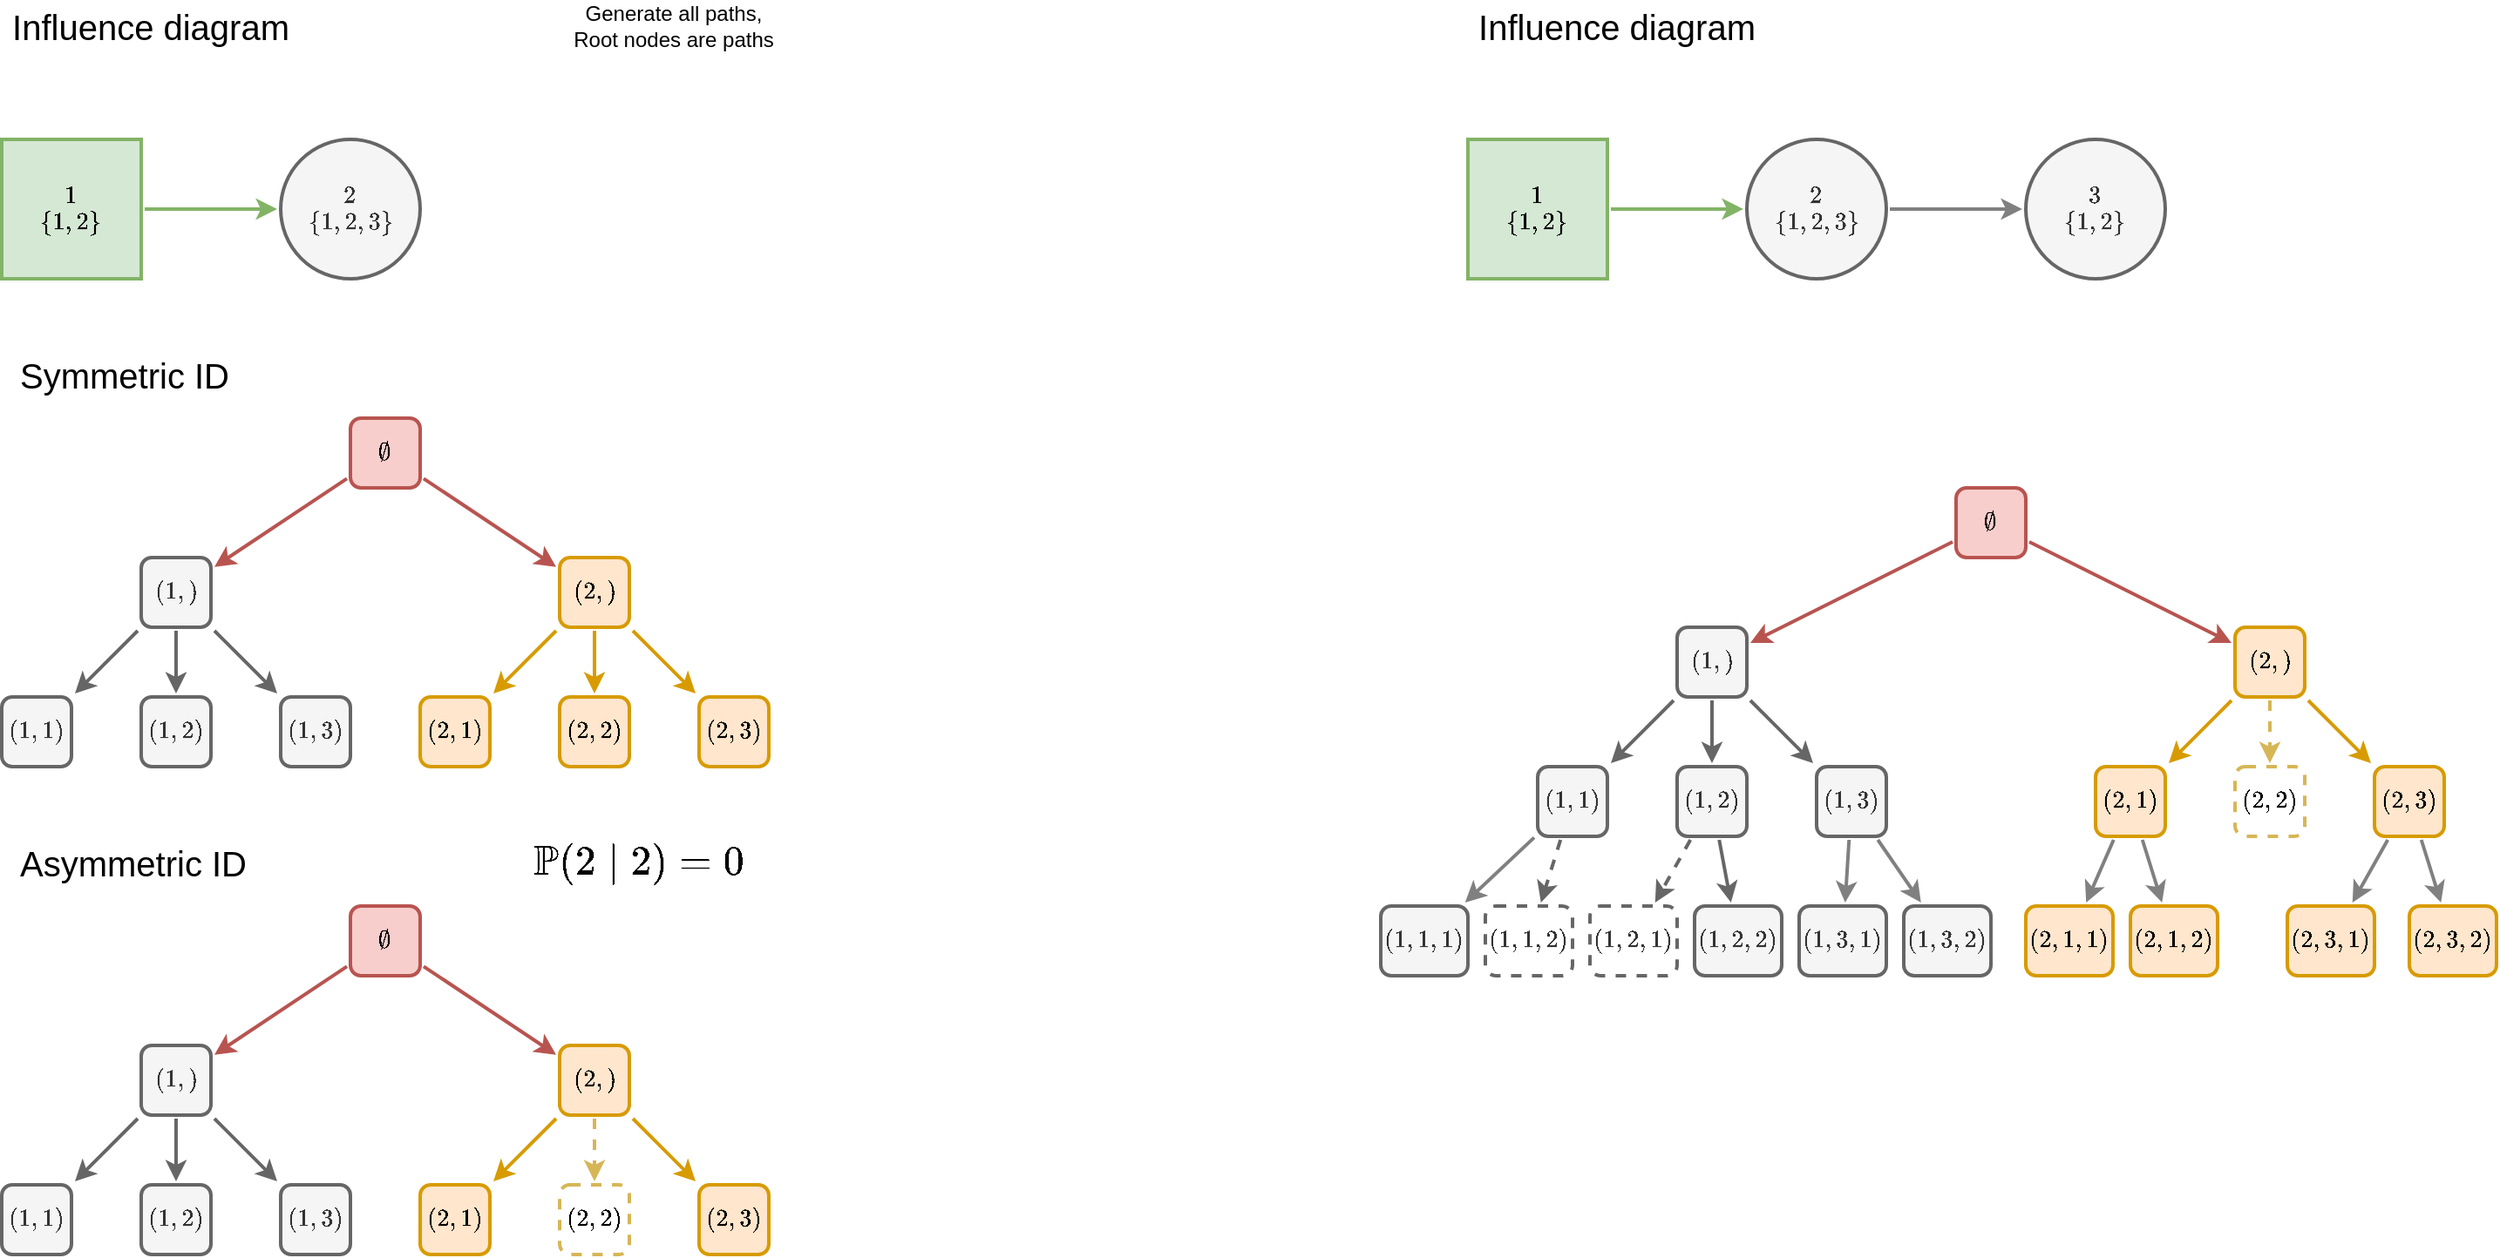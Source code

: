 <mxfile version="13.3.9" type="device"><diagram id="sYtHqFtwQzNjsJ9vit6u" name="Page-1"><mxGraphModel dx="1102" dy="852" grid="1" gridSize="10" guides="1" tooltips="1" connect="1" arrows="1" fold="1" page="1" pageScale="1" pageWidth="850" pageHeight="1100" math="1" shadow="0"><root><mxCell id="0"/><mxCell id="1" parent="0"/><mxCell id="GKFAHi6qRyNDIT-l3bhs-3" style="edgeStyle=none;rounded=0;orthogonalLoop=1;jettySize=auto;html=1;fillColor=#f8cecc;strokeColor=#b85450;strokeWidth=2;" parent="1" source="GKFAHi6qRyNDIT-l3bhs-1" target="GKFAHi6qRyNDIT-l3bhs-2" edge="1"><mxGeometry relative="1" as="geometry"/></mxCell><mxCell id="GKFAHi6qRyNDIT-l3bhs-5" style="edgeStyle=none;rounded=0;orthogonalLoop=1;jettySize=auto;html=1;fillColor=#f8cecc;strokeColor=#b85450;strokeWidth=2;" parent="1" source="GKFAHi6qRyNDIT-l3bhs-1" target="GKFAHi6qRyNDIT-l3bhs-4" edge="1"><mxGeometry relative="1" as="geometry"/></mxCell><mxCell id="GKFAHi6qRyNDIT-l3bhs-1" value="`\emptyset`" style="rounded=1;whiteSpace=wrap;html=1;perimeterSpacing=2;fillColor=#f8cecc;strokeColor=#b85450;strokeWidth=2;" parent="1" vertex="1"><mxGeometry x="320" y="320" width="40" height="40" as="geometry"/></mxCell><mxCell id="GKFAHi6qRyNDIT-l3bhs-7" style="edgeStyle=none;rounded=0;orthogonalLoop=1;jettySize=auto;html=1;fillColor=#f5f5f5;strokeColor=#666666;strokeWidth=2;" parent="1" source="GKFAHi6qRyNDIT-l3bhs-2" target="GKFAHi6qRyNDIT-l3bhs-6" edge="1"><mxGeometry relative="1" as="geometry"/></mxCell><mxCell id="GKFAHi6qRyNDIT-l3bhs-9" style="edgeStyle=none;rounded=0;orthogonalLoop=1;jettySize=auto;html=1;fillColor=#f5f5f5;strokeColor=#666666;strokeWidth=2;" parent="1" source="GKFAHi6qRyNDIT-l3bhs-2" target="GKFAHi6qRyNDIT-l3bhs-8" edge="1"><mxGeometry relative="1" as="geometry"/></mxCell><mxCell id="GKFAHi6qRyNDIT-l3bhs-17" style="edgeStyle=none;rounded=0;orthogonalLoop=1;jettySize=auto;html=1;fillColor=#f5f5f5;strokeColor=#666666;strokeWidth=2;" parent="1" source="GKFAHi6qRyNDIT-l3bhs-2" target="GKFAHi6qRyNDIT-l3bhs-16" edge="1"><mxGeometry relative="1" as="geometry"/></mxCell><mxCell id="GKFAHi6qRyNDIT-l3bhs-2" value="`(1,)`" style="rounded=1;whiteSpace=wrap;html=1;fillColor=#f5f5f5;strokeColor=#666666;perimeterSpacing=2;fontColor=#333333;strokeWidth=2;" parent="1" vertex="1"><mxGeometry x="200" y="400" width="40" height="40" as="geometry"/></mxCell><mxCell id="GKFAHi6qRyNDIT-l3bhs-11" style="edgeStyle=none;rounded=0;orthogonalLoop=1;jettySize=auto;html=1;fillColor=#ffe6cc;strokeColor=#d79b00;strokeWidth=2;" parent="1" source="GKFAHi6qRyNDIT-l3bhs-4" target="GKFAHi6qRyNDIT-l3bhs-10" edge="1"><mxGeometry relative="1" as="geometry"/></mxCell><mxCell id="GKFAHi6qRyNDIT-l3bhs-13" style="edgeStyle=none;rounded=0;orthogonalLoop=1;jettySize=auto;html=1;fillColor=#ffe6cc;strokeColor=#d79b00;strokeWidth=2;" parent="1" source="GKFAHi6qRyNDIT-l3bhs-4" target="GKFAHi6qRyNDIT-l3bhs-12" edge="1"><mxGeometry relative="1" as="geometry"/></mxCell><mxCell id="GKFAHi6qRyNDIT-l3bhs-19" style="edgeStyle=none;rounded=0;orthogonalLoop=1;jettySize=auto;html=1;fillColor=#ffe6cc;strokeColor=#d79b00;strokeWidth=2;" parent="1" source="GKFAHi6qRyNDIT-l3bhs-4" target="GKFAHi6qRyNDIT-l3bhs-18" edge="1"><mxGeometry relative="1" as="geometry"/></mxCell><mxCell id="GKFAHi6qRyNDIT-l3bhs-4" value="`(2,)`" style="rounded=1;whiteSpace=wrap;html=1;fillColor=#ffe6cc;strokeColor=#d79b00;perimeterSpacing=2;strokeWidth=2;" parent="1" vertex="1"><mxGeometry x="440" y="400" width="40" height="40" as="geometry"/></mxCell><mxCell id="GKFAHi6qRyNDIT-l3bhs-6" value="`(1,1)`" style="rounded=1;whiteSpace=wrap;html=1;fillColor=#f5f5f5;strokeColor=#666666;perimeterSpacing=2;fontColor=#333333;strokeWidth=2;" parent="1" vertex="1"><mxGeometry x="120" y="480" width="40" height="40" as="geometry"/></mxCell><mxCell id="GKFAHi6qRyNDIT-l3bhs-8" value="`(1,2)`" style="rounded=1;whiteSpace=wrap;html=1;fillColor=#f5f5f5;strokeColor=#666666;perimeterSpacing=2;fontColor=#333333;strokeWidth=2;" parent="1" vertex="1"><mxGeometry x="200" y="480" width="40" height="40" as="geometry"/></mxCell><mxCell id="GKFAHi6qRyNDIT-l3bhs-10" value="`(2,1)`" style="rounded=1;whiteSpace=wrap;html=1;fillColor=#ffe6cc;strokeColor=#d79b00;perimeterSpacing=2;strokeWidth=2;" parent="1" vertex="1"><mxGeometry x="360" y="480" width="40" height="40" as="geometry"/></mxCell><mxCell id="GKFAHi6qRyNDIT-l3bhs-12" value="`(2,2)`" style="rounded=1;whiteSpace=wrap;html=1;fillColor=#ffe6cc;strokeColor=#d79b00;perimeterSpacing=2;strokeWidth=2;" parent="1" vertex="1"><mxGeometry x="440" y="480" width="40" height="40" as="geometry"/></mxCell><mxCell id="GKFAHi6qRyNDIT-l3bhs-16" value="`(1,3)`" style="rounded=1;whiteSpace=wrap;html=1;fillColor=#f5f5f5;strokeColor=#666666;perimeterSpacing=2;fontColor=#333333;strokeWidth=2;" parent="1" vertex="1"><mxGeometry x="280" y="480" width="40" height="40" as="geometry"/></mxCell><mxCell id="GKFAHi6qRyNDIT-l3bhs-18" value="`(2,3)`" style="rounded=1;whiteSpace=wrap;html=1;fillColor=#ffe6cc;strokeColor=#d79b00;perimeterSpacing=2;strokeWidth=2;" parent="1" vertex="1"><mxGeometry x="520" y="480" width="40" height="40" as="geometry"/></mxCell><mxCell id="GKFAHi6qRyNDIT-l3bhs-20" value="Generate all paths, &lt;br&gt;Root nodes are paths" style="text;html=1;align=center;verticalAlign=middle;resizable=0;points=[];autosize=1;" parent="1" vertex="1"><mxGeometry x="440" y="80" width="130" height="30" as="geometry"/></mxCell><mxCell id="GKFAHi6qRyNDIT-l3bhs-21" style="edgeStyle=none;rounded=0;orthogonalLoop=1;jettySize=auto;html=1;fillColor=#f8cecc;strokeColor=#b85450;strokeWidth=2;" parent="1" source="GKFAHi6qRyNDIT-l3bhs-23" target="GKFAHi6qRyNDIT-l3bhs-27" edge="1"><mxGeometry relative="1" as="geometry"/></mxCell><mxCell id="GKFAHi6qRyNDIT-l3bhs-22" style="edgeStyle=none;rounded=0;orthogonalLoop=1;jettySize=auto;html=1;fillColor=#f8cecc;strokeColor=#b85450;strokeWidth=2;" parent="1" source="GKFAHi6qRyNDIT-l3bhs-23" target="GKFAHi6qRyNDIT-l3bhs-31" edge="1"><mxGeometry relative="1" as="geometry"/></mxCell><mxCell id="GKFAHi6qRyNDIT-l3bhs-23" value="`\emptyset`" style="rounded=1;whiteSpace=wrap;html=1;perimeterSpacing=2;fillColor=#f8cecc;strokeColor=#b85450;strokeWidth=2;" parent="1" vertex="1"><mxGeometry x="320" y="600" width="40" height="40" as="geometry"/></mxCell><mxCell id="GKFAHi6qRyNDIT-l3bhs-24" style="edgeStyle=none;rounded=0;orthogonalLoop=1;jettySize=auto;html=1;fillColor=#f5f5f5;strokeColor=#666666;strokeWidth=2;" parent="1" source="GKFAHi6qRyNDIT-l3bhs-27" target="GKFAHi6qRyNDIT-l3bhs-32" edge="1"><mxGeometry relative="1" as="geometry"/></mxCell><mxCell id="GKFAHi6qRyNDIT-l3bhs-25" style="edgeStyle=none;rounded=0;orthogonalLoop=1;jettySize=auto;html=1;fillColor=#f5f5f5;strokeColor=#666666;strokeWidth=2;" parent="1" source="GKFAHi6qRyNDIT-l3bhs-27" target="GKFAHi6qRyNDIT-l3bhs-33" edge="1"><mxGeometry relative="1" as="geometry"/></mxCell><mxCell id="GKFAHi6qRyNDIT-l3bhs-26" style="edgeStyle=none;rounded=0;orthogonalLoop=1;jettySize=auto;html=1;fillColor=#f5f5f5;strokeColor=#666666;strokeWidth=2;" parent="1" source="GKFAHi6qRyNDIT-l3bhs-27" target="GKFAHi6qRyNDIT-l3bhs-36" edge="1"><mxGeometry relative="1" as="geometry"/></mxCell><mxCell id="GKFAHi6qRyNDIT-l3bhs-27" value="`(1,)`" style="rounded=1;whiteSpace=wrap;html=1;fillColor=#f5f5f5;strokeColor=#666666;fontColor=#333333;perimeterSpacing=2;strokeWidth=2;" parent="1" vertex="1"><mxGeometry x="200" y="680" width="40" height="40" as="geometry"/></mxCell><mxCell id="GKFAHi6qRyNDIT-l3bhs-28" style="edgeStyle=none;rounded=0;orthogonalLoop=1;jettySize=auto;html=1;fillColor=#ffe6cc;strokeColor=#d79b00;strokeWidth=2;" parent="1" source="GKFAHi6qRyNDIT-l3bhs-31" target="GKFAHi6qRyNDIT-l3bhs-34" edge="1"><mxGeometry relative="1" as="geometry"/></mxCell><mxCell id="GKFAHi6qRyNDIT-l3bhs-29" style="edgeStyle=none;rounded=0;orthogonalLoop=1;jettySize=auto;html=1;dashed=1;strokeColor=#d6b656;strokeWidth=2;fillColor=#fff2cc;" parent="1" source="GKFAHi6qRyNDIT-l3bhs-31" target="GKFAHi6qRyNDIT-l3bhs-35" edge="1"><mxGeometry relative="1" as="geometry"/></mxCell><mxCell id="GKFAHi6qRyNDIT-l3bhs-30" style="edgeStyle=none;rounded=0;orthogonalLoop=1;jettySize=auto;html=1;fillColor=#ffe6cc;strokeColor=#d79b00;strokeWidth=2;" parent="1" source="GKFAHi6qRyNDIT-l3bhs-31" target="GKFAHi6qRyNDIT-l3bhs-37" edge="1"><mxGeometry relative="1" as="geometry"/></mxCell><mxCell id="GKFAHi6qRyNDIT-l3bhs-31" value="`(2,)`" style="rounded=1;whiteSpace=wrap;html=1;fillColor=#ffe6cc;strokeColor=#d79b00;perimeterSpacing=2;strokeWidth=2;" parent="1" vertex="1"><mxGeometry x="440" y="680" width="40" height="40" as="geometry"/></mxCell><mxCell id="GKFAHi6qRyNDIT-l3bhs-32" value="`(1,1)`" style="rounded=1;whiteSpace=wrap;html=1;fillColor=#f5f5f5;strokeColor=#666666;fontColor=#333333;perimeterSpacing=2;strokeWidth=2;" parent="1" vertex="1"><mxGeometry x="120" y="760" width="40" height="40" as="geometry"/></mxCell><mxCell id="GKFAHi6qRyNDIT-l3bhs-33" value="`(1,2)`" style="rounded=1;whiteSpace=wrap;html=1;fillColor=#f5f5f5;strokeColor=#666666;fontColor=#333333;perimeterSpacing=2;strokeWidth=2;" parent="1" vertex="1"><mxGeometry x="200" y="760" width="40" height="40" as="geometry"/></mxCell><mxCell id="GKFAHi6qRyNDIT-l3bhs-34" value="`(2,1)`" style="rounded=1;whiteSpace=wrap;html=1;fillColor=#ffe6cc;strokeColor=#d79b00;perimeterSpacing=2;strokeWidth=2;" parent="1" vertex="1"><mxGeometry x="360" y="760" width="40" height="40" as="geometry"/></mxCell><mxCell id="GKFAHi6qRyNDIT-l3bhs-35" value="`(2,2)`" style="rounded=1;whiteSpace=wrap;html=1;perimeterSpacing=2;dashed=1;strokeColor=#d6b656;strokeWidth=2;fillColor=none;" parent="1" vertex="1"><mxGeometry x="440" y="760" width="40" height="40" as="geometry"/></mxCell><mxCell id="GKFAHi6qRyNDIT-l3bhs-36" value="`(1,3)`" style="rounded=1;whiteSpace=wrap;html=1;fillColor=#f5f5f5;strokeColor=#666666;fontColor=#333333;perimeterSpacing=2;strokeWidth=2;" parent="1" vertex="1"><mxGeometry x="280" y="760" width="40" height="40" as="geometry"/></mxCell><mxCell id="GKFAHi6qRyNDIT-l3bhs-37" value="`(2,3)`" style="rounded=1;whiteSpace=wrap;html=1;fillColor=#ffe6cc;strokeColor=#d79b00;perimeterSpacing=2;strokeWidth=2;" parent="1" vertex="1"><mxGeometry x="520" y="760" width="40" height="40" as="geometry"/></mxCell><mxCell id="GKFAHi6qRyNDIT-l3bhs-38" value="Symmetric ID" style="text;html=1;align=center;verticalAlign=middle;resizable=0;points=[];autosize=1;fontSize=20;" parent="1" vertex="1"><mxGeometry x="120" y="280" width="140" height="30" as="geometry"/></mxCell><mxCell id="GKFAHi6qRyNDIT-l3bhs-39" value="Asymmetric ID" style="text;html=1;align=center;verticalAlign=middle;resizable=0;points=[];autosize=1;fontSize=20;" parent="1" vertex="1"><mxGeometry x="120" y="560" width="150" height="30" as="geometry"/></mxCell><mxCell id="GKFAHi6qRyNDIT-l3bhs-42" value="`2`&lt;br&gt;`\{1, 2, 3\}`" style="ellipse;whiteSpace=wrap;html=1;aspect=fixed;fillColor=#f5f5f5;strokeColor=#666666;fontColor=#333333;perimeterSpacing=2;strokeWidth=2;" parent="1" vertex="1"><mxGeometry x="280" y="160" width="80" height="80" as="geometry"/></mxCell><mxCell id="GKFAHi6qRyNDIT-l3bhs-45" style="edgeStyle=none;rounded=0;orthogonalLoop=1;jettySize=auto;html=1;fillColor=#d5e8d4;strokeColor=#82b366;strokeWidth=2;" parent="1" source="GKFAHi6qRyNDIT-l3bhs-43" target="GKFAHi6qRyNDIT-l3bhs-42" edge="1"><mxGeometry relative="1" as="geometry"/></mxCell><mxCell id="GKFAHi6qRyNDIT-l3bhs-43" value="`1`&lt;br&gt;`\{1, 2\}`" style="whiteSpace=wrap;html=1;aspect=fixed;fillColor=#d5e8d4;strokeColor=#82b366;perimeterSpacing=2;strokeWidth=2;" parent="1" vertex="1"><mxGeometry x="120" y="160" width="80" height="80" as="geometry"/></mxCell><mxCell id="GKFAHi6qRyNDIT-l3bhs-46" value="Influence diagram" style="text;html=1;align=center;verticalAlign=middle;resizable=0;points=[];autosize=1;fontSize=20;" parent="1" vertex="1"><mxGeometry x="120" y="80" width="170" height="30" as="geometry"/></mxCell><mxCell id="GKFAHi6qRyNDIT-l3bhs-47" value="`\mathbb{P}(2|2)=0`" style="text;html=1;align=center;verticalAlign=middle;resizable=0;points=[];autosize=1;fontSize=20;" parent="1" vertex="1"><mxGeometry x="390" y="560" width="190" height="30" as="geometry"/></mxCell><mxCell id="GKFAHi6qRyNDIT-l3bhs-49" style="edgeStyle=none;rounded=0;orthogonalLoop=1;jettySize=auto;html=1;fillColor=#f8cecc;strokeColor=#b85450;strokeWidth=2;" parent="1" source="GKFAHi6qRyNDIT-l3bhs-51" target="GKFAHi6qRyNDIT-l3bhs-55" edge="1"><mxGeometry relative="1" as="geometry"/></mxCell><mxCell id="GKFAHi6qRyNDIT-l3bhs-50" style="edgeStyle=none;rounded=0;orthogonalLoop=1;jettySize=auto;html=1;fillColor=#f8cecc;strokeColor=#b85450;strokeWidth=2;" parent="1" source="GKFAHi6qRyNDIT-l3bhs-51" target="GKFAHi6qRyNDIT-l3bhs-59" edge="1"><mxGeometry relative="1" as="geometry"/></mxCell><mxCell id="GKFAHi6qRyNDIT-l3bhs-51" value="`\emptyset`" style="rounded=1;whiteSpace=wrap;html=1;perimeterSpacing=2;fillColor=#f8cecc;strokeColor=#b85450;strokeWidth=2;" parent="1" vertex="1"><mxGeometry x="1241" y="360" width="40" height="40" as="geometry"/></mxCell><mxCell id="GKFAHi6qRyNDIT-l3bhs-52" style="edgeStyle=none;rounded=0;orthogonalLoop=1;jettySize=auto;html=1;fillColor=#f5f5f5;strokeColor=#666666;strokeWidth=2;" parent="1" source="GKFAHi6qRyNDIT-l3bhs-55" target="GKFAHi6qRyNDIT-l3bhs-60" edge="1"><mxGeometry relative="1" as="geometry"/></mxCell><mxCell id="GKFAHi6qRyNDIT-l3bhs-53" style="edgeStyle=none;rounded=0;orthogonalLoop=1;jettySize=auto;html=1;fillColor=#f5f5f5;strokeColor=#666666;strokeWidth=2;" parent="1" source="GKFAHi6qRyNDIT-l3bhs-55" target="GKFAHi6qRyNDIT-l3bhs-61" edge="1"><mxGeometry relative="1" as="geometry"/></mxCell><mxCell id="GKFAHi6qRyNDIT-l3bhs-54" style="edgeStyle=none;rounded=0;orthogonalLoop=1;jettySize=auto;html=1;fillColor=#f5f5f5;strokeColor=#666666;strokeWidth=2;" parent="1" source="GKFAHi6qRyNDIT-l3bhs-55" target="GKFAHi6qRyNDIT-l3bhs-64" edge="1"><mxGeometry relative="1" as="geometry"/></mxCell><mxCell id="GKFAHi6qRyNDIT-l3bhs-55" value="`(1,)`" style="rounded=1;whiteSpace=wrap;html=1;fillColor=#f5f5f5;strokeColor=#666666;fontColor=#333333;perimeterSpacing=2;strokeWidth=2;" parent="1" vertex="1"><mxGeometry x="1081" y="440" width="40" height="40" as="geometry"/></mxCell><mxCell id="GKFAHi6qRyNDIT-l3bhs-56" style="edgeStyle=none;rounded=0;orthogonalLoop=1;jettySize=auto;html=1;fillColor=#ffe6cc;strokeColor=#d79b00;strokeWidth=2;" parent="1" source="GKFAHi6qRyNDIT-l3bhs-59" target="GKFAHi6qRyNDIT-l3bhs-62" edge="1"><mxGeometry relative="1" as="geometry"/></mxCell><mxCell id="GKFAHi6qRyNDIT-l3bhs-57" style="edgeStyle=none;rounded=0;orthogonalLoop=1;jettySize=auto;html=1;dashed=1;strokeColor=#d6b656;strokeWidth=2;fillColor=#fff2cc;" parent="1" source="GKFAHi6qRyNDIT-l3bhs-59" target="GKFAHi6qRyNDIT-l3bhs-63" edge="1"><mxGeometry relative="1" as="geometry"/></mxCell><mxCell id="GKFAHi6qRyNDIT-l3bhs-58" style="edgeStyle=none;rounded=0;orthogonalLoop=1;jettySize=auto;html=1;fillColor=#ffe6cc;strokeColor=#d79b00;strokeWidth=2;" parent="1" source="GKFAHi6qRyNDIT-l3bhs-59" target="GKFAHi6qRyNDIT-l3bhs-65" edge="1"><mxGeometry relative="1" as="geometry"/></mxCell><mxCell id="GKFAHi6qRyNDIT-l3bhs-59" value="`(2,)`" style="rounded=1;whiteSpace=wrap;html=1;fillColor=#ffe6cc;strokeColor=#d79b00;perimeterSpacing=2;strokeWidth=2;" parent="1" vertex="1"><mxGeometry x="1401" y="440" width="40" height="40" as="geometry"/></mxCell><mxCell id="GKFAHi6qRyNDIT-l3bhs-67" style="edgeStyle=none;rounded=0;orthogonalLoop=1;jettySize=auto;html=1;strokeColor=#808080;strokeWidth=2;fontSize=20;" parent="1" source="GKFAHi6qRyNDIT-l3bhs-60" target="GKFAHi6qRyNDIT-l3bhs-66" edge="1"><mxGeometry relative="1" as="geometry"/></mxCell><mxCell id="GKFAHi6qRyNDIT-l3bhs-69" style="edgeStyle=none;rounded=0;orthogonalLoop=1;jettySize=auto;html=1;strokeWidth=2;fontSize=20;dashed=1;strokeColor=#666666;fillColor=#f5f5f5;" parent="1" source="GKFAHi6qRyNDIT-l3bhs-60" target="GKFAHi6qRyNDIT-l3bhs-68" edge="1"><mxGeometry relative="1" as="geometry"/></mxCell><mxCell id="GKFAHi6qRyNDIT-l3bhs-60" value="`(1,1)`" style="rounded=1;whiteSpace=wrap;html=1;fillColor=#f5f5f5;strokeColor=#666666;fontColor=#333333;perimeterSpacing=2;strokeWidth=2;" parent="1" vertex="1"><mxGeometry x="1001" y="520" width="40" height="40" as="geometry"/></mxCell><mxCell id="GKFAHi6qRyNDIT-l3bhs-71" style="edgeStyle=none;rounded=0;orthogonalLoop=1;jettySize=auto;html=1;strokeWidth=2;fontSize=20;dashed=1;strokeColor=#666666;fillColor=#f5f5f5;" parent="1" source="GKFAHi6qRyNDIT-l3bhs-61" target="GKFAHi6qRyNDIT-l3bhs-70" edge="1"><mxGeometry relative="1" as="geometry"/></mxCell><mxCell id="GKFAHi6qRyNDIT-l3bhs-73" style="edgeStyle=none;rounded=0;orthogonalLoop=1;jettySize=auto;html=1;strokeColor=#666666;strokeWidth=2;fontSize=20;fillColor=#f5f5f5;" parent="1" source="GKFAHi6qRyNDIT-l3bhs-61" target="GKFAHi6qRyNDIT-l3bhs-72" edge="1"><mxGeometry relative="1" as="geometry"/></mxCell><mxCell id="GKFAHi6qRyNDIT-l3bhs-61" value="`(1,2)`" style="rounded=1;whiteSpace=wrap;html=1;fillColor=#f5f5f5;strokeColor=#666666;fontColor=#333333;perimeterSpacing=2;strokeWidth=2;" parent="1" vertex="1"><mxGeometry x="1081" y="520" width="40" height="40" as="geometry"/></mxCell><mxCell id="GKFAHi6qRyNDIT-l3bhs-81" style="edgeStyle=none;rounded=0;orthogonalLoop=1;jettySize=auto;html=1;strokeColor=#808080;strokeWidth=2;fontSize=20;" parent="1" source="GKFAHi6qRyNDIT-l3bhs-62" target="GKFAHi6qRyNDIT-l3bhs-80" edge="1"><mxGeometry relative="1" as="geometry"/></mxCell><mxCell id="GKFAHi6qRyNDIT-l3bhs-83" style="edgeStyle=none;rounded=0;orthogonalLoop=1;jettySize=auto;html=1;strokeColor=#808080;strokeWidth=2;fontSize=12;" parent="1" source="GKFAHi6qRyNDIT-l3bhs-62" target="GKFAHi6qRyNDIT-l3bhs-82" edge="1"><mxGeometry relative="1" as="geometry"/></mxCell><mxCell id="GKFAHi6qRyNDIT-l3bhs-62" value="`(2,1)`" style="rounded=1;whiteSpace=wrap;html=1;fillColor=#ffe6cc;strokeColor=#d79b00;perimeterSpacing=2;strokeWidth=2;" parent="1" vertex="1"><mxGeometry x="1321" y="520" width="40" height="40" as="geometry"/></mxCell><mxCell id="GKFAHi6qRyNDIT-l3bhs-63" value="`(2,2)`" style="rounded=1;whiteSpace=wrap;html=1;perimeterSpacing=2;dashed=1;strokeColor=#d6b656;strokeWidth=2;fillColor=none;" parent="1" vertex="1"><mxGeometry x="1401" y="520" width="40" height="40" as="geometry"/></mxCell><mxCell id="GKFAHi6qRyNDIT-l3bhs-76" style="edgeStyle=none;rounded=0;orthogonalLoop=1;jettySize=auto;html=1;strokeColor=#808080;strokeWidth=2;fontSize=20;" parent="1" source="GKFAHi6qRyNDIT-l3bhs-64" target="GKFAHi6qRyNDIT-l3bhs-75" edge="1"><mxGeometry relative="1" as="geometry"/></mxCell><mxCell id="GKFAHi6qRyNDIT-l3bhs-78" style="edgeStyle=none;rounded=0;orthogonalLoop=1;jettySize=auto;html=1;strokeColor=#808080;strokeWidth=2;fontSize=20;" parent="1" source="GKFAHi6qRyNDIT-l3bhs-64" target="GKFAHi6qRyNDIT-l3bhs-77" edge="1"><mxGeometry relative="1" as="geometry"/></mxCell><mxCell id="GKFAHi6qRyNDIT-l3bhs-64" value="`(1,3)`" style="rounded=1;whiteSpace=wrap;html=1;fillColor=#f5f5f5;strokeColor=#666666;fontColor=#333333;perimeterSpacing=2;strokeWidth=2;" parent="1" vertex="1"><mxGeometry x="1161" y="520" width="40" height="40" as="geometry"/></mxCell><mxCell id="GKFAHi6qRyNDIT-l3bhs-85" style="edgeStyle=none;rounded=0;orthogonalLoop=1;jettySize=auto;html=1;strokeColor=#808080;strokeWidth=2;fontSize=12;" parent="1" source="GKFAHi6qRyNDIT-l3bhs-65" target="GKFAHi6qRyNDIT-l3bhs-84" edge="1"><mxGeometry relative="1" as="geometry"/></mxCell><mxCell id="GKFAHi6qRyNDIT-l3bhs-87" style="edgeStyle=none;rounded=0;orthogonalLoop=1;jettySize=auto;html=1;strokeColor=#808080;strokeWidth=2;fontSize=12;" parent="1" source="GKFAHi6qRyNDIT-l3bhs-65" target="GKFAHi6qRyNDIT-l3bhs-86" edge="1"><mxGeometry relative="1" as="geometry"/></mxCell><mxCell id="GKFAHi6qRyNDIT-l3bhs-65" value="`(2,3)`" style="rounded=1;whiteSpace=wrap;html=1;fillColor=#ffe6cc;strokeColor=#d79b00;perimeterSpacing=2;strokeWidth=2;" parent="1" vertex="1"><mxGeometry x="1481" y="520" width="40" height="40" as="geometry"/></mxCell><mxCell id="GKFAHi6qRyNDIT-l3bhs-66" value="`(1,1,1)`" style="rounded=1;whiteSpace=wrap;html=1;fillColor=#f5f5f5;strokeColor=#666666;fontColor=#333333;perimeterSpacing=2;strokeWidth=2;" parent="1" vertex="1"><mxGeometry x="911" y="600" width="50" height="40" as="geometry"/></mxCell><mxCell id="GKFAHi6qRyNDIT-l3bhs-68" value="`(1,1, 2)`" style="rounded=1;whiteSpace=wrap;html=1;perimeterSpacing=2;dashed=1;strokeColor=#666666;strokeWidth=2;fontColor=#333333;fillColor=none;" parent="1" vertex="1"><mxGeometry x="971" y="600" width="50" height="40" as="geometry"/></mxCell><mxCell id="GKFAHi6qRyNDIT-l3bhs-70" value="`(1,2,1)`" style="rounded=1;whiteSpace=wrap;html=1;perimeterSpacing=2;dashed=1;strokeColor=#666666;strokeWidth=2;fontColor=#333333;fillColor=none;" parent="1" vertex="1"><mxGeometry x="1031" y="600" width="50" height="40" as="geometry"/></mxCell><mxCell id="GKFAHi6qRyNDIT-l3bhs-72" value="`(1,2,2)`" style="rounded=1;whiteSpace=wrap;html=1;fillColor=#f5f5f5;strokeColor=#666666;fontColor=#333333;perimeterSpacing=2;strokeWidth=2;" parent="1" vertex="1"><mxGeometry x="1091" y="600" width="50" height="40" as="geometry"/></mxCell><mxCell id="GKFAHi6qRyNDIT-l3bhs-75" value="`(1,3,1)`" style="rounded=1;whiteSpace=wrap;html=1;fillColor=#f5f5f5;strokeColor=#666666;fontColor=#333333;perimeterSpacing=2;strokeWidth=2;" parent="1" vertex="1"><mxGeometry x="1151" y="600" width="50" height="40" as="geometry"/></mxCell><mxCell id="GKFAHi6qRyNDIT-l3bhs-77" value="`(1,3,2)`" style="rounded=1;whiteSpace=wrap;html=1;fillColor=#f5f5f5;strokeColor=#666666;fontColor=#333333;perimeterSpacing=2;strokeWidth=2;" parent="1" vertex="1"><mxGeometry x="1211" y="600" width="50" height="40" as="geometry"/></mxCell><mxCell id="GKFAHi6qRyNDIT-l3bhs-80" value="`(2,1,1)`" style="rounded=1;whiteSpace=wrap;html=1;fillColor=#ffe6cc;strokeColor=#d79b00;perimeterSpacing=2;fontSize=12;strokeWidth=2;" parent="1" vertex="1"><mxGeometry x="1281" y="600" width="50" height="40" as="geometry"/></mxCell><mxCell id="GKFAHi6qRyNDIT-l3bhs-82" value="`(2,1,2)`" style="rounded=1;whiteSpace=wrap;html=1;fillColor=#ffe6cc;strokeColor=#d79b00;perimeterSpacing=2;fontSize=12;strokeWidth=2;" parent="1" vertex="1"><mxGeometry x="1341" y="600" width="50" height="40" as="geometry"/></mxCell><mxCell id="GKFAHi6qRyNDIT-l3bhs-84" value="`(2,3,1)`" style="rounded=1;whiteSpace=wrap;html=1;fillColor=#ffe6cc;strokeColor=#d79b00;perimeterSpacing=2;fontSize=12;strokeWidth=2;" parent="1" vertex="1"><mxGeometry x="1431" y="600" width="50" height="40" as="geometry"/></mxCell><mxCell id="GKFAHi6qRyNDIT-l3bhs-86" value="`(2,3,2)`" style="rounded=1;whiteSpace=wrap;html=1;fillColor=#ffe6cc;strokeColor=#d79b00;perimeterSpacing=2;fontSize=12;strokeWidth=2;" parent="1" vertex="1"><mxGeometry x="1501" y="600" width="50" height="40" as="geometry"/></mxCell><mxCell id="GKFAHi6qRyNDIT-l3bhs-94" style="edgeStyle=none;rounded=0;orthogonalLoop=1;jettySize=auto;html=1;strokeColor=#808080;strokeWidth=2;fontSize=12;" parent="1" source="GKFAHi6qRyNDIT-l3bhs-89" target="GKFAHi6qRyNDIT-l3bhs-93" edge="1"><mxGeometry relative="1" as="geometry"/></mxCell><mxCell id="GKFAHi6qRyNDIT-l3bhs-89" value="`2`&lt;br&gt;`\{1, 2, 3\}`" style="ellipse;whiteSpace=wrap;html=1;aspect=fixed;fillColor=#f5f5f5;strokeColor=#666666;fontColor=#333333;perimeterSpacing=2;strokeWidth=2;" parent="1" vertex="1"><mxGeometry x="1121" y="160" width="80" height="80" as="geometry"/></mxCell><mxCell id="GKFAHi6qRyNDIT-l3bhs-90" style="edgeStyle=none;rounded=0;orthogonalLoop=1;jettySize=auto;html=1;fillColor=#d5e8d4;strokeColor=#82b366;strokeWidth=2;" parent="1" source="GKFAHi6qRyNDIT-l3bhs-91" target="GKFAHi6qRyNDIT-l3bhs-89" edge="1"><mxGeometry relative="1" as="geometry"/></mxCell><mxCell id="GKFAHi6qRyNDIT-l3bhs-91" value="`1`&lt;br&gt;`\{1, 2\}`" style="whiteSpace=wrap;html=1;aspect=fixed;fillColor=#d5e8d4;strokeColor=#82b366;perimeterSpacing=2;strokeWidth=2;" parent="1" vertex="1"><mxGeometry x="961" y="160" width="80" height="80" as="geometry"/></mxCell><mxCell id="GKFAHi6qRyNDIT-l3bhs-92" value="Influence diagram" style="text;html=1;align=center;verticalAlign=middle;resizable=0;points=[];autosize=1;fontSize=20;" parent="1" vertex="1"><mxGeometry x="961" y="80" width="170" height="30" as="geometry"/></mxCell><mxCell id="GKFAHi6qRyNDIT-l3bhs-93" value="`3`&lt;br&gt;`\{1, 2\}`" style="ellipse;whiteSpace=wrap;html=1;aspect=fixed;fillColor=#f5f5f5;strokeColor=#666666;fontColor=#333333;perimeterSpacing=2;strokeWidth=2;" parent="1" vertex="1"><mxGeometry x="1281" y="160" width="80" height="80" as="geometry"/></mxCell></root></mxGraphModel></diagram></mxfile>